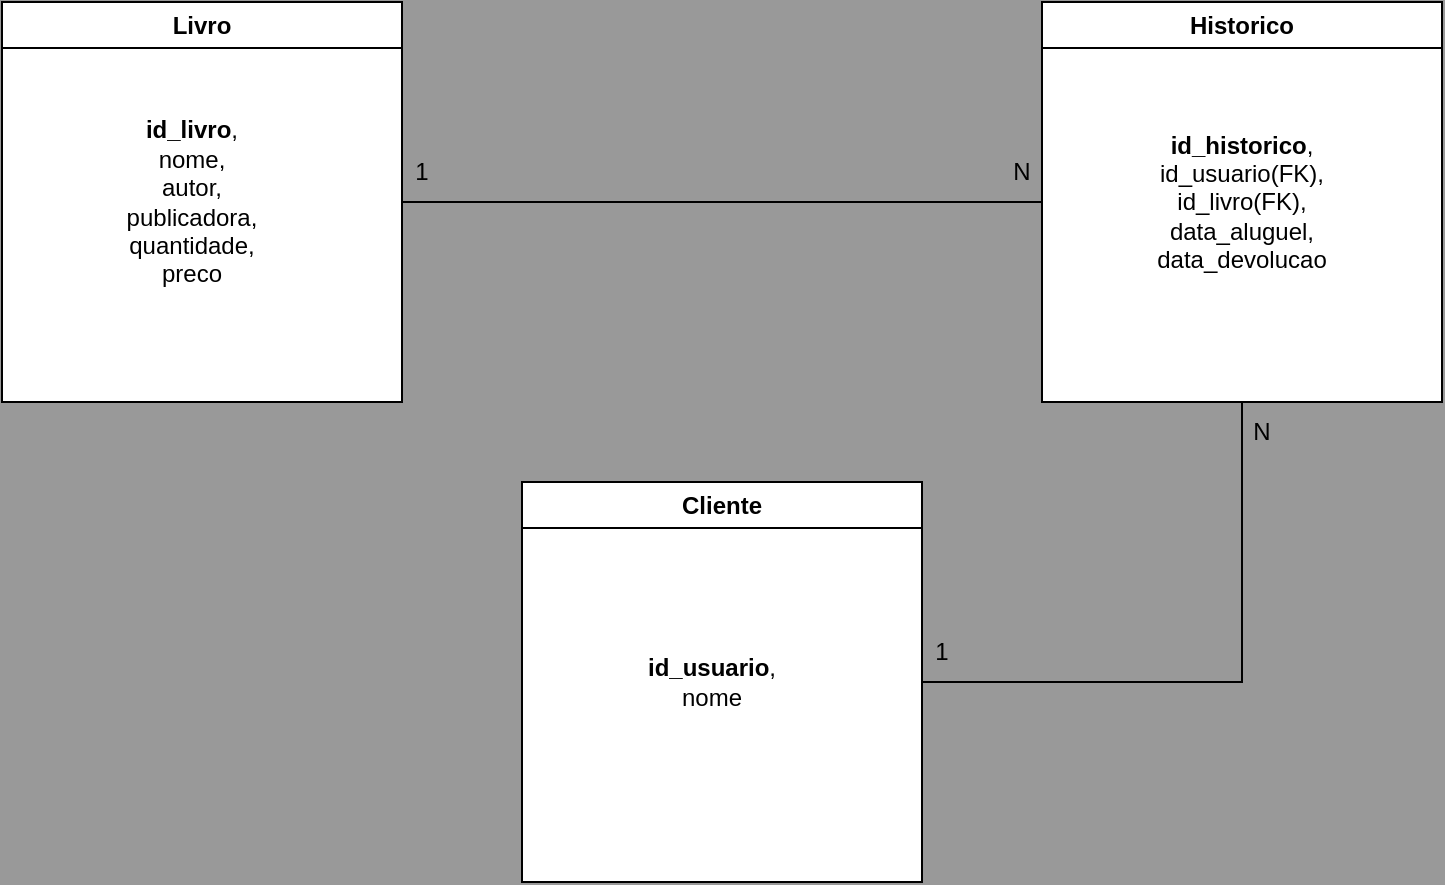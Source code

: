 <mxfile version="26.1.2">
  <diagram name="Página-1" id="TDf1F5hdN-njEydUkc1l">
    <mxGraphModel dx="1050" dy="522" grid="0" gridSize="10" guides="1" tooltips="1" connect="1" arrows="1" fold="1" page="1" pageScale="1" pageWidth="827" pageHeight="1169" background="#999999" math="0" shadow="0">
      <root>
        <mxCell id="0" />
        <mxCell id="1" parent="0" />
        <mxCell id="AM115oqRDjFOJ4hbJuL8-3" value="Cliente" style="swimlane;whiteSpace=wrap;html=1;gradientColor=none;swimlaneFillColor=default;startSize=23;" vertex="1" parent="1">
          <mxGeometry x="300" y="280" width="200" height="200" as="geometry" />
        </mxCell>
        <mxCell id="AM115oqRDjFOJ4hbJuL8-7" value="&lt;div&gt;&lt;b&gt;id_usuario&lt;/b&gt;,&lt;/div&gt;&lt;div&gt;&lt;span style=&quot;background-color: transparent; color: light-dark(rgb(0, 0, 0), rgb(255, 255, 255));&quot;&gt;nome&lt;/span&gt;&lt;/div&gt;" style="text;html=1;align=center;verticalAlign=middle;whiteSpace=wrap;rounded=0;" vertex="1" parent="AM115oqRDjFOJ4hbJuL8-3">
          <mxGeometry x="65" y="85" width="60" height="30" as="geometry" />
        </mxCell>
        <mxCell id="AM115oqRDjFOJ4hbJuL8-14" style="edgeStyle=orthogonalEdgeStyle;rounded=0;orthogonalLoop=1;jettySize=auto;html=1;entryX=1;entryY=0.5;entryDx=0;entryDy=0;exitX=0.5;exitY=1;exitDx=0;exitDy=0;endArrow=none;startFill=0;" edge="1" parent="1" source="AM115oqRDjFOJ4hbJuL8-4" target="AM115oqRDjFOJ4hbJuL8-3">
          <mxGeometry relative="1" as="geometry" />
        </mxCell>
        <mxCell id="AM115oqRDjFOJ4hbJuL8-4" value="&lt;b&gt;Historico&lt;/b&gt;" style="swimlane;whiteSpace=wrap;html=1;gradientColor=none;swimlaneFillColor=default;startSize=23;fontStyle=0" vertex="1" parent="1">
          <mxGeometry x="560" y="40" width="200" height="200" as="geometry" />
        </mxCell>
        <mxCell id="AM115oqRDjFOJ4hbJuL8-11" value="&lt;b&gt;id_historico&lt;/b&gt;,&lt;div&gt;id_usuario(FK),&lt;div&gt;id_livro(FK),&lt;/div&gt;&lt;div&gt;data_aluguel,&lt;/div&gt;&lt;div&gt;&lt;span style=&quot;background-color: transparent; color: light-dark(rgb(0, 0, 0), rgb(255, 255, 255));&quot;&gt;data_devolucao&lt;/span&gt;&lt;/div&gt;&lt;/div&gt;" style="text;html=1;align=center;verticalAlign=middle;whiteSpace=wrap;rounded=0;" vertex="1" parent="AM115oqRDjFOJ4hbJuL8-4">
          <mxGeometry x="70" y="85" width="60" height="30" as="geometry" />
        </mxCell>
        <mxCell id="AM115oqRDjFOJ4hbJuL8-13" style="edgeStyle=orthogonalEdgeStyle;rounded=0;orthogonalLoop=1;jettySize=auto;html=1;endArrow=none;startFill=0;targetPerimeterSpacing=0;strokeColor=default;" edge="1" parent="1" source="AM115oqRDjFOJ4hbJuL8-5" target="AM115oqRDjFOJ4hbJuL8-4">
          <mxGeometry relative="1" as="geometry" />
        </mxCell>
        <mxCell id="AM115oqRDjFOJ4hbJuL8-5" value="Livro" style="swimlane;whiteSpace=wrap;html=1;gradientColor=none;swimlaneFillColor=default;startSize=23;" vertex="1" parent="1">
          <mxGeometry x="40" y="40" width="200" height="200" as="geometry" />
        </mxCell>
        <mxCell id="AM115oqRDjFOJ4hbJuL8-6" value="&lt;b&gt;id_livro&lt;/b&gt;,&lt;div&gt;nome,&lt;div&gt;autor,&lt;div&gt;publicadora,&lt;div&gt;quantidade,&lt;div&gt;&lt;span style=&quot;background-color: transparent; color: light-dark(rgb(0, 0, 0), rgb(255, 255, 255));&quot;&gt;preco&lt;/span&gt;&lt;/div&gt;&lt;/div&gt;&lt;/div&gt;&lt;/div&gt;&lt;/div&gt;" style="text;html=1;align=center;verticalAlign=middle;whiteSpace=wrap;rounded=0;" vertex="1" parent="AM115oqRDjFOJ4hbJuL8-5">
          <mxGeometry x="50" y="50" width="90" height="100" as="geometry" />
        </mxCell>
        <mxCell id="AM115oqRDjFOJ4hbJuL8-18" value="1" style="text;html=1;align=center;verticalAlign=middle;whiteSpace=wrap;rounded=0;" vertex="1" parent="1">
          <mxGeometry x="220" y="110" width="60" height="30" as="geometry" />
        </mxCell>
        <mxCell id="AM115oqRDjFOJ4hbJuL8-19" value="N" style="text;html=1;align=center;verticalAlign=middle;whiteSpace=wrap;rounded=0;" vertex="1" parent="1">
          <mxGeometry x="520" y="110" width="60" height="30" as="geometry" />
        </mxCell>
        <mxCell id="AM115oqRDjFOJ4hbJuL8-20" value="1" style="text;html=1;align=center;verticalAlign=middle;whiteSpace=wrap;rounded=0;" vertex="1" parent="1">
          <mxGeometry x="480" y="350" width="60" height="30" as="geometry" />
        </mxCell>
        <mxCell id="AM115oqRDjFOJ4hbJuL8-21" value="N" style="text;html=1;align=center;verticalAlign=middle;whiteSpace=wrap;rounded=0;" vertex="1" parent="1">
          <mxGeometry x="640" y="240" width="60" height="30" as="geometry" />
        </mxCell>
      </root>
    </mxGraphModel>
  </diagram>
</mxfile>
